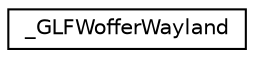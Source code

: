 digraph "Graphical Class Hierarchy"
{
 // LATEX_PDF_SIZE
  edge [fontname="Helvetica",fontsize="10",labelfontname="Helvetica",labelfontsize="10"];
  node [fontname="Helvetica",fontsize="10",shape=record];
  rankdir="LR";
  Node0 [label="_GLFWofferWayland",height=0.2,width=0.4,color="black", fillcolor="white", style="filled",URL="$struct__GLFWofferWayland.html",tooltip=" "];
}
